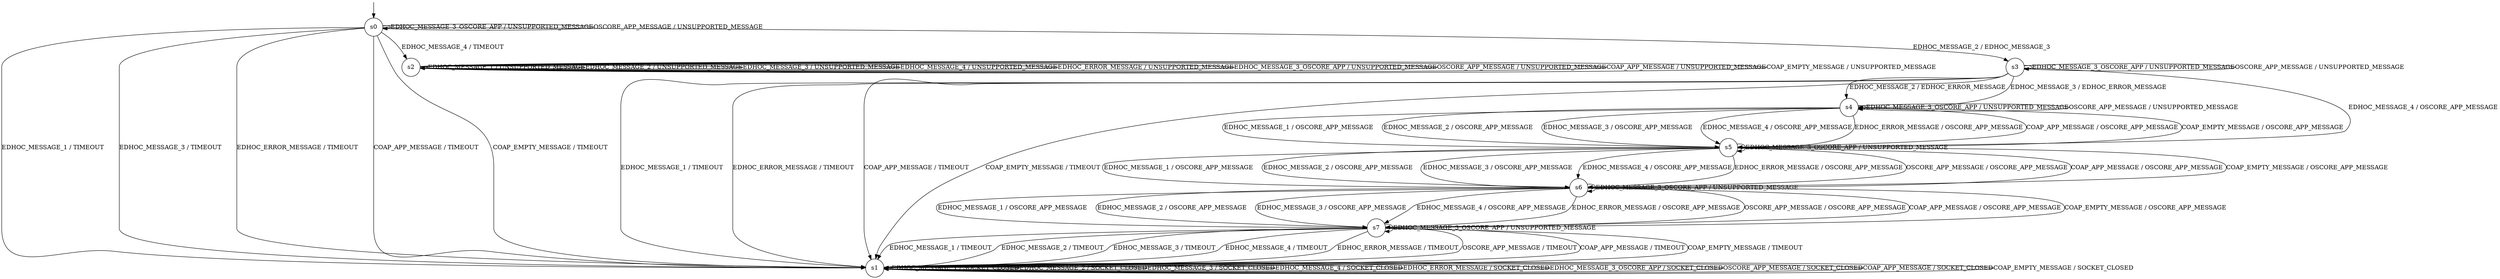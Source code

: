 digraph g {

	s0 [shape="circle" label="s0"];
	s1 [shape="circle" label="s1"];
	s2 [shape="circle" label="s2"];
	s3 [shape="circle" label="s3"];
	s4 [shape="circle" label="s4"];
	s5 [shape="circle" label="s5"];
	s6 [shape="circle" label="s6"];
	s7 [shape="circle" label="s7"];
	s0 -> s1 [label="EDHOC_MESSAGE_1 / TIMEOUT"];
	s0 -> s3 [label="EDHOC_MESSAGE_2 / EDHOC_MESSAGE_3"];
	s0 -> s1 [label="EDHOC_MESSAGE_3 / TIMEOUT"];
	s0 -> s2 [label="EDHOC_MESSAGE_4 / TIMEOUT"];
	s0 -> s1 [label="EDHOC_ERROR_MESSAGE / TIMEOUT"];
	s0 -> s0 [label="EDHOC_MESSAGE_3_OSCORE_APP / UNSUPPORTED_MESSAGE"];
	s0 -> s0 [label="OSCORE_APP_MESSAGE / UNSUPPORTED_MESSAGE"];
	s0 -> s1 [label="COAP_APP_MESSAGE / TIMEOUT"];
	s0 -> s1 [label="COAP_EMPTY_MESSAGE / TIMEOUT"];
	s1 -> s1 [label="EDHOC_MESSAGE_1 / SOCKET_CLOSED"];
	s1 -> s1 [label="EDHOC_MESSAGE_2 / SOCKET_CLOSED"];
	s1 -> s1 [label="EDHOC_MESSAGE_3 / SOCKET_CLOSED"];
	s1 -> s1 [label="EDHOC_MESSAGE_4 / SOCKET_CLOSED"];
	s1 -> s1 [label="EDHOC_ERROR_MESSAGE / SOCKET_CLOSED"];
	s1 -> s1 [label="EDHOC_MESSAGE_3_OSCORE_APP / SOCKET_CLOSED"];
	s1 -> s1 [label="OSCORE_APP_MESSAGE / SOCKET_CLOSED"];
	s1 -> s1 [label="COAP_APP_MESSAGE / SOCKET_CLOSED"];
	s1 -> s1 [label="COAP_EMPTY_MESSAGE / SOCKET_CLOSED"];
	s2 -> s2 [label="EDHOC_MESSAGE_1 / UNSUPPORTED_MESSAGE"];
	s2 -> s2 [label="EDHOC_MESSAGE_2 / UNSUPPORTED_MESSAGE"];
	s2 -> s2 [label="EDHOC_MESSAGE_3 / UNSUPPORTED_MESSAGE"];
	s2 -> s2 [label="EDHOC_MESSAGE_4 / UNSUPPORTED_MESSAGE"];
	s2 -> s2 [label="EDHOC_ERROR_MESSAGE / UNSUPPORTED_MESSAGE"];
	s2 -> s2 [label="EDHOC_MESSAGE_3_OSCORE_APP / UNSUPPORTED_MESSAGE"];
	s2 -> s2 [label="OSCORE_APP_MESSAGE / UNSUPPORTED_MESSAGE"];
	s2 -> s2 [label="COAP_APP_MESSAGE / UNSUPPORTED_MESSAGE"];
	s2 -> s2 [label="COAP_EMPTY_MESSAGE / UNSUPPORTED_MESSAGE"];
	s3 -> s1 [label="EDHOC_MESSAGE_1 / TIMEOUT"];
	s3 -> s4 [label="EDHOC_MESSAGE_2 / EDHOC_ERROR_MESSAGE"];
	s3 -> s4 [label="EDHOC_MESSAGE_3 / EDHOC_ERROR_MESSAGE"];
	s3 -> s5 [label="EDHOC_MESSAGE_4 / OSCORE_APP_MESSAGE"];
	s3 -> s1 [label="EDHOC_ERROR_MESSAGE / TIMEOUT"];
	s3 -> s3 [label="EDHOC_MESSAGE_3_OSCORE_APP / UNSUPPORTED_MESSAGE"];
	s3 -> s3 [label="OSCORE_APP_MESSAGE / UNSUPPORTED_MESSAGE"];
	s3 -> s1 [label="COAP_APP_MESSAGE / TIMEOUT"];
	s3 -> s1 [label="COAP_EMPTY_MESSAGE / TIMEOUT"];
	s4 -> s5 [label="EDHOC_MESSAGE_1 / OSCORE_APP_MESSAGE"];
	s4 -> s5 [label="EDHOC_MESSAGE_2 / OSCORE_APP_MESSAGE"];
	s4 -> s5 [label="EDHOC_MESSAGE_3 / OSCORE_APP_MESSAGE"];
	s4 -> s5 [label="EDHOC_MESSAGE_4 / OSCORE_APP_MESSAGE"];
	s4 -> s5 [label="EDHOC_ERROR_MESSAGE / OSCORE_APP_MESSAGE"];
	s4 -> s4 [label="EDHOC_MESSAGE_3_OSCORE_APP / UNSUPPORTED_MESSAGE"];
	s4 -> s4 [label="OSCORE_APP_MESSAGE / UNSUPPORTED_MESSAGE"];
	s4 -> s5 [label="COAP_APP_MESSAGE / OSCORE_APP_MESSAGE"];
	s4 -> s5 [label="COAP_EMPTY_MESSAGE / OSCORE_APP_MESSAGE"];
	s5 -> s6 [label="EDHOC_MESSAGE_1 / OSCORE_APP_MESSAGE"];
	s5 -> s6 [label="EDHOC_MESSAGE_2 / OSCORE_APP_MESSAGE"];
	s5 -> s6 [label="EDHOC_MESSAGE_3 / OSCORE_APP_MESSAGE"];
	s5 -> s6 [label="EDHOC_MESSAGE_4 / OSCORE_APP_MESSAGE"];
	s5 -> s6 [label="EDHOC_ERROR_MESSAGE / OSCORE_APP_MESSAGE"];
	s5 -> s5 [label="EDHOC_MESSAGE_3_OSCORE_APP / UNSUPPORTED_MESSAGE"];
	s5 -> s6 [label="OSCORE_APP_MESSAGE / OSCORE_APP_MESSAGE"];
	s5 -> s6 [label="COAP_APP_MESSAGE / OSCORE_APP_MESSAGE"];
	s5 -> s6 [label="COAP_EMPTY_MESSAGE / OSCORE_APP_MESSAGE"];
	s6 -> s7 [label="EDHOC_MESSAGE_1 / OSCORE_APP_MESSAGE"];
	s6 -> s7 [label="EDHOC_MESSAGE_2 / OSCORE_APP_MESSAGE"];
	s6 -> s7 [label="EDHOC_MESSAGE_3 / OSCORE_APP_MESSAGE"];
	s6 -> s7 [label="EDHOC_MESSAGE_4 / OSCORE_APP_MESSAGE"];
	s6 -> s7 [label="EDHOC_ERROR_MESSAGE / OSCORE_APP_MESSAGE"];
	s6 -> s6 [label="EDHOC_MESSAGE_3_OSCORE_APP / UNSUPPORTED_MESSAGE"];
	s6 -> s7 [label="OSCORE_APP_MESSAGE / OSCORE_APP_MESSAGE"];
	s6 -> s7 [label="COAP_APP_MESSAGE / OSCORE_APP_MESSAGE"];
	s6 -> s7 [label="COAP_EMPTY_MESSAGE / OSCORE_APP_MESSAGE"];
	s7 -> s1 [label="EDHOC_MESSAGE_1 / TIMEOUT"];
	s7 -> s1 [label="EDHOC_MESSAGE_2 / TIMEOUT"];
	s7 -> s1 [label="EDHOC_MESSAGE_3 / TIMEOUT"];
	s7 -> s1 [label="EDHOC_MESSAGE_4 / TIMEOUT"];
	s7 -> s1 [label="EDHOC_ERROR_MESSAGE / TIMEOUT"];
	s7 -> s7 [label="EDHOC_MESSAGE_3_OSCORE_APP / UNSUPPORTED_MESSAGE"];
	s7 -> s1 [label="OSCORE_APP_MESSAGE / TIMEOUT"];
	s7 -> s1 [label="COAP_APP_MESSAGE / TIMEOUT"];
	s7 -> s1 [label="COAP_EMPTY_MESSAGE / TIMEOUT"];

__start0 [label="" shape="none" width="0" height="0"];
__start0 -> s0;

}
